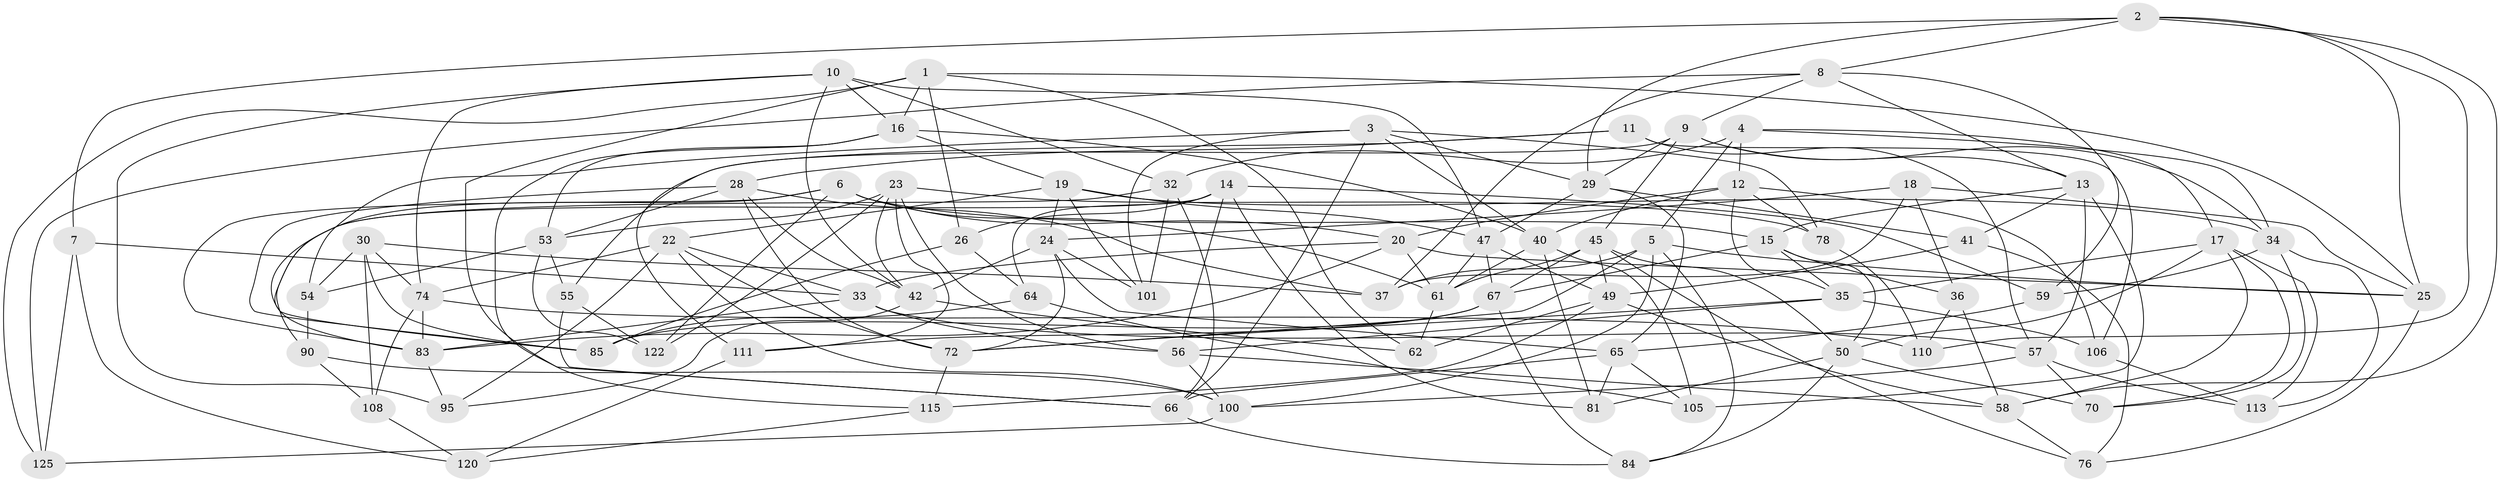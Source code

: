 // original degree distribution, {4: 1.0}
// Generated by graph-tools (version 1.1) at 2025/42/03/06/25 10:42:21]
// undirected, 77 vertices, 200 edges
graph export_dot {
graph [start="1"]
  node [color=gray90,style=filled];
  1 [super="+86"];
  2 [super="+21"];
  3 [super="+46"];
  4 [super="+31"];
  5 [super="+52"];
  6 [super="+80"];
  7;
  8 [super="+68"];
  9 [super="+119"];
  10 [super="+44"];
  11;
  12 [super="+27"];
  13 [super="+75"];
  14 [super="+69"];
  15 [super="+43"];
  16 [super="+102"];
  17 [super="+114"];
  18;
  19 [super="+112"];
  20 [super="+93"];
  22 [super="+92"];
  23 [super="+118"];
  24 [super="+63"];
  25 [super="+39"];
  26;
  28 [super="+38"];
  29 [super="+94"];
  30 [super="+98"];
  32 [super="+71"];
  33 [super="+107"];
  34 [super="+48"];
  35 [super="+60"];
  36;
  37 [super="+124"];
  40 [super="+73"];
  41;
  42 [super="+104"];
  45 [super="+51"];
  47 [super="+91"];
  49 [super="+103"];
  50 [super="+82"];
  53 [super="+88"];
  54;
  55;
  56 [super="+79"];
  57 [super="+121"];
  58 [super="+89"];
  59;
  61 [super="+109"];
  62;
  64;
  65 [super="+96"];
  66 [super="+97"];
  67 [super="+117"];
  70;
  72 [super="+77"];
  74 [super="+99"];
  76;
  78;
  81;
  83 [super="+123"];
  84;
  85 [super="+87"];
  90;
  95;
  100 [super="+116"];
  101;
  105;
  106;
  108;
  110;
  111;
  113;
  115;
  120;
  122;
  125;
  1 -- 16;
  1 -- 25;
  1 -- 125;
  1 -- 26;
  1 -- 62;
  1 -- 66;
  2 -- 110;
  2 -- 25;
  2 -- 58;
  2 -- 7;
  2 -- 8;
  2 -- 29;
  3 -- 78;
  3 -- 29;
  3 -- 40;
  3 -- 101;
  3 -- 54;
  3 -- 66;
  4 -- 12;
  4 -- 34;
  4 -- 17;
  4 -- 5;
  4 -- 32 [weight=2];
  5 -- 100;
  5 -- 25;
  5 -- 72;
  5 -- 37;
  5 -- 84;
  6 -- 15;
  6 -- 61;
  6 -- 85;
  6 -- 122;
  6 -- 83;
  6 -- 20;
  7 -- 125;
  7 -- 120;
  7 -- 33;
  8 -- 59;
  8 -- 125;
  8 -- 37;
  8 -- 13;
  8 -- 9;
  9 -- 34;
  9 -- 13;
  9 -- 29;
  9 -- 45;
  9 -- 55;
  10 -- 47;
  10 -- 95;
  10 -- 42;
  10 -- 32;
  10 -- 74;
  10 -- 16;
  11 -- 111;
  11 -- 106;
  11 -- 57;
  11 -- 28;
  12 -- 78;
  12 -- 40;
  12 -- 106;
  12 -- 35;
  12 -- 20;
  13 -- 57;
  13 -- 105;
  13 -- 41;
  13 -- 15;
  14 -- 81;
  14 -- 59;
  14 -- 26;
  14 -- 56;
  14 -- 90;
  14 -- 64;
  15 -- 36;
  15 -- 67;
  15 -- 50;
  15 -- 35;
  16 -- 53;
  16 -- 19;
  16 -- 115;
  16 -- 40;
  17 -- 50;
  17 -- 58;
  17 -- 113;
  17 -- 35;
  17 -- 70;
  18 -- 25;
  18 -- 36;
  18 -- 24;
  18 -- 37;
  19 -- 47;
  19 -- 34;
  19 -- 101;
  19 -- 24;
  19 -- 22;
  20 -- 33;
  20 -- 61;
  20 -- 25;
  20 -- 83;
  22 -- 74;
  22 -- 33;
  22 -- 100;
  22 -- 72;
  22 -- 95;
  23 -- 122;
  23 -- 56;
  23 -- 53;
  23 -- 111;
  23 -- 78;
  23 -- 42;
  24 -- 65;
  24 -- 42;
  24 -- 101;
  24 -- 72;
  25 -- 76;
  26 -- 64;
  26 -- 85;
  28 -- 72;
  28 -- 42;
  28 -- 53;
  28 -- 85;
  28 -- 37;
  29 -- 65;
  29 -- 41;
  29 -- 47;
  30 -- 54;
  30 -- 37 [weight=2];
  30 -- 108;
  30 -- 85;
  30 -- 74;
  32 -- 83;
  32 -- 66;
  32 -- 101;
  33 -- 83;
  33 -- 57;
  33 -- 56;
  34 -- 59;
  34 -- 113;
  34 -- 70;
  35 -- 106;
  35 -- 56;
  35 -- 72;
  36 -- 110;
  36 -- 58;
  40 -- 81;
  40 -- 105;
  40 -- 61;
  41 -- 76;
  41 -- 49;
  42 -- 62;
  42 -- 95;
  45 -- 49;
  45 -- 50;
  45 -- 61;
  45 -- 67;
  45 -- 76;
  47 -- 61;
  47 -- 49;
  47 -- 67;
  49 -- 115;
  49 -- 58;
  49 -- 62;
  50 -- 84;
  50 -- 70;
  50 -- 81;
  53 -- 122;
  53 -- 54;
  53 -- 55;
  54 -- 90;
  55 -- 122;
  55 -- 66;
  56 -- 100;
  56 -- 58;
  57 -- 70;
  57 -- 113;
  57 -- 100;
  58 -- 76;
  59 -- 65;
  61 -- 62;
  64 -- 85;
  64 -- 105;
  65 -- 66;
  65 -- 81;
  65 -- 105;
  66 -- 84;
  67 -- 111;
  67 -- 84;
  67 -- 85;
  72 -- 115;
  74 -- 108;
  74 -- 110;
  74 -- 83;
  78 -- 110;
  83 -- 95;
  90 -- 100;
  90 -- 108;
  100 -- 125;
  106 -- 113;
  108 -- 120;
  111 -- 120;
  115 -- 120;
}
